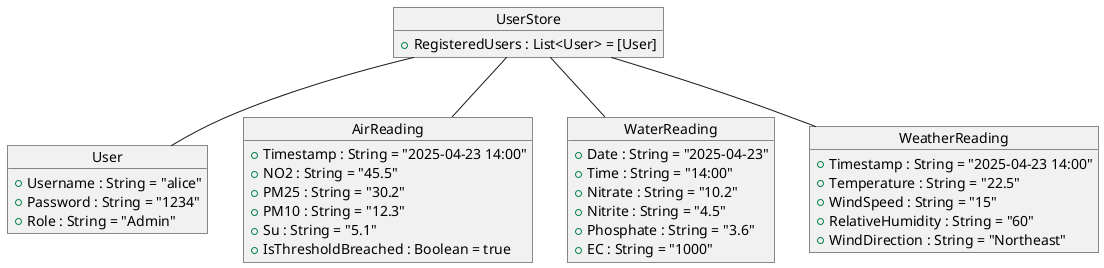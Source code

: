 @startuml
object User {
  +Username : String = "alice"
  +Password : String = "1234"
  +Role : String = "Admin"
}

object UserStore {
  +RegisteredUsers : List<User> = [User]
}

UserStore -- User

object AirReading {
  +Timestamp : String = "2025-04-23 14:00"
  +NO2 : String = "45.5"
  +PM25 : String = "30.2"
  +PM10 : String = "12.3"
  +Su : String = "5.1"
  +IsThresholdBreached : Boolean = true
}

object WaterReading {
  +Date : String = "2025-04-23"
  +Time : String = "14:00"
  +Nitrate : String = "10.2"
  +Nitrite : String = "4.5"
  +Phosphate : String = "3.6"
  +EC : String = "1000"
}

object WeatherReading {
  +Timestamp : String = "2025-04-23 14:00"
  +Temperature : String = "22.5"
  +WindSpeed : String = "15"
  +RelativeHumidity : String = "60"
  +WindDirection : String = "Northeast"
}

UserStore -- AirReading
UserStore -- WaterReading
UserStore -- WeatherReading

@enduml
